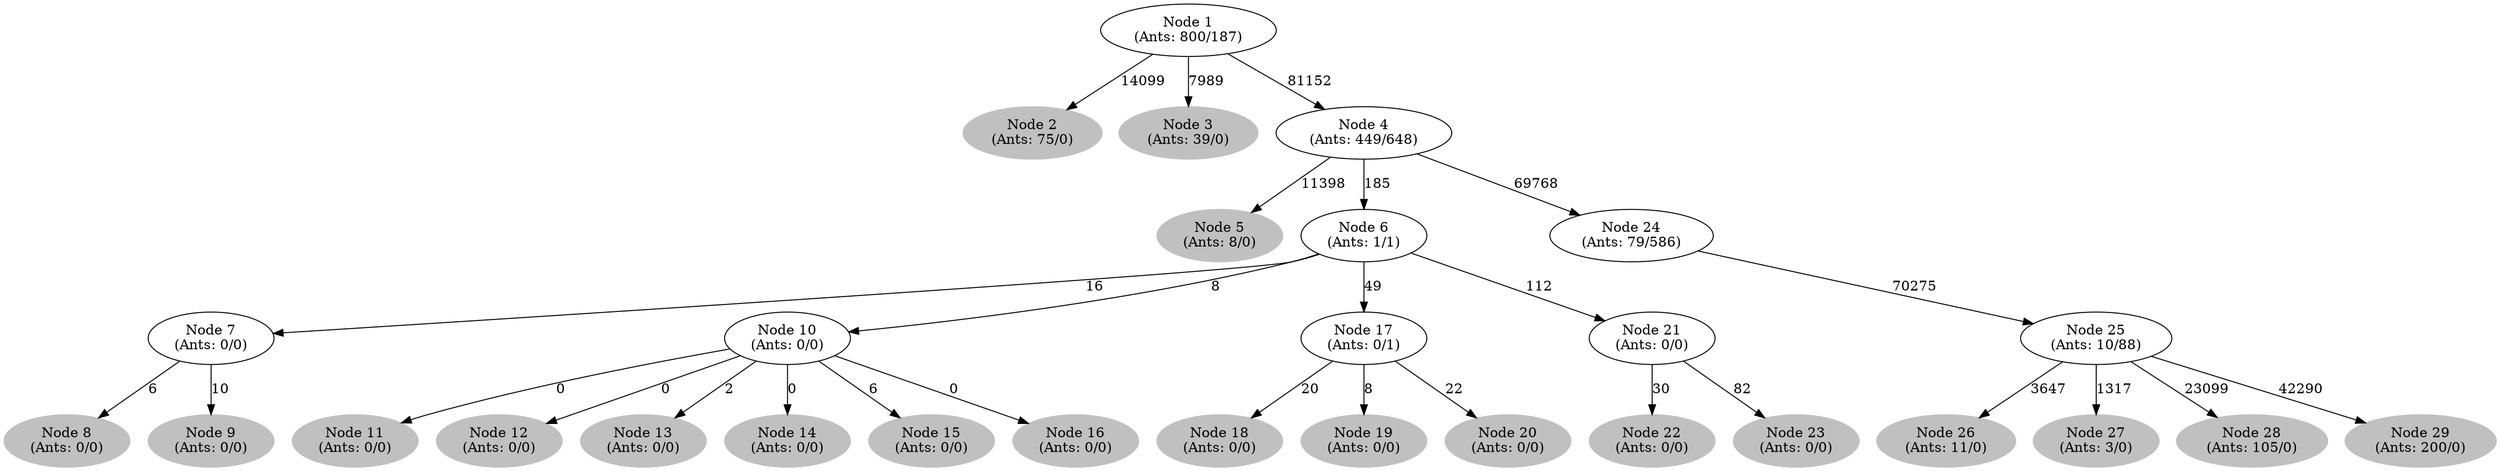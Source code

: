 digraph G {
	
	 "Node 2\n(Ants: 75/0)" [style=filled,color="gray"];
	"Node 1\n(Ants: 800/187)" -> "Node 2\n(Ants: 75/0)" [label=14099];
	 "Node 3\n(Ants: 39/0)" [style=filled,color="gray"];
	"Node 1\n(Ants: 800/187)" -> "Node 3\n(Ants: 39/0)" [label=7989];
	 "Node 1\n(Ants: 800/187)" -> "Node 4\n(Ants: 449/648)" [label=81152];
	 "Node 5\n(Ants: 8/0)" [style=filled,color="gray"];
	"Node 4\n(Ants: 449/648)" -> "Node 5\n(Ants: 8/0)" [label=11398];
	 "Node 4\n(Ants: 449/648)" -> "Node 6\n(Ants: 1/1)" [label=185];
	 "Node 6\n(Ants: 1/1)" -> "Node 7\n(Ants: 0/0)" [label=16];
	 "Node 8\n(Ants: 0/0)" [style=filled,color="gray"];
	"Node 7\n(Ants: 0/0)" -> "Node 8\n(Ants: 0/0)" [label=6];
	 "Node 9\n(Ants: 0/0)" [style=filled,color="gray"];
	"Node 7\n(Ants: 0/0)" -> "Node 9\n(Ants: 0/0)" [label=10];
	 "Node 6\n(Ants: 1/1)" -> "Node 10\n(Ants: 0/0)" [label=8];
	 "Node 11\n(Ants: 0/0)" [style=filled,color="gray"];
	"Node 10\n(Ants: 0/0)" -> "Node 11\n(Ants: 0/0)" [label=0];
	 "Node 12\n(Ants: 0/0)" [style=filled,color="gray"];
	"Node 10\n(Ants: 0/0)" -> "Node 12\n(Ants: 0/0)" [label=0];
	 "Node 13\n(Ants: 0/0)" [style=filled,color="gray"];
	"Node 10\n(Ants: 0/0)" -> "Node 13\n(Ants: 0/0)" [label=2];
	 "Node 14\n(Ants: 0/0)" [style=filled,color="gray"];
	"Node 10\n(Ants: 0/0)" -> "Node 14\n(Ants: 0/0)" [label=0];
	 "Node 15\n(Ants: 0/0)" [style=filled,color="gray"];
	"Node 10\n(Ants: 0/0)" -> "Node 15\n(Ants: 0/0)" [label=6];
	 "Node 16\n(Ants: 0/0)" [style=filled,color="gray"];
	"Node 10\n(Ants: 0/0)" -> "Node 16\n(Ants: 0/0)" [label=0];
	 "Node 6\n(Ants: 1/1)" -> "Node 17\n(Ants: 0/1)" [label=49];
	 "Node 18\n(Ants: 0/0)" [style=filled,color="gray"];
	"Node 17\n(Ants: 0/1)" -> "Node 18\n(Ants: 0/0)" [label=20];
	 "Node 19\n(Ants: 0/0)" [style=filled,color="gray"];
	"Node 17\n(Ants: 0/1)" -> "Node 19\n(Ants: 0/0)" [label=8];
	 "Node 20\n(Ants: 0/0)" [style=filled,color="gray"];
	"Node 17\n(Ants: 0/1)" -> "Node 20\n(Ants: 0/0)" [label=22];
	 "Node 6\n(Ants: 1/1)" -> "Node 21\n(Ants: 0/0)" [label=112];
	 "Node 22\n(Ants: 0/0)" [style=filled,color="gray"];
	"Node 21\n(Ants: 0/0)" -> "Node 22\n(Ants: 0/0)" [label=30];
	 "Node 23\n(Ants: 0/0)" [style=filled,color="gray"];
	"Node 21\n(Ants: 0/0)" -> "Node 23\n(Ants: 0/0)" [label=82];
	 "Node 4\n(Ants: 449/648)" -> "Node 24\n(Ants: 79/586)" [label=69768];
	 "Node 24\n(Ants: 79/586)" -> "Node 25\n(Ants: 10/88)" [label=70275];
	 "Node 26\n(Ants: 11/0)" [style=filled,color="gray"];
	"Node 25\n(Ants: 10/88)" -> "Node 26\n(Ants: 11/0)" [label=3647];
	 "Node 27\n(Ants: 3/0)" [style=filled,color="gray"];
	"Node 25\n(Ants: 10/88)" -> "Node 27\n(Ants: 3/0)" [label=1317];
	 "Node 28\n(Ants: 105/0)" [style=filled,color="gray"];
	"Node 25\n(Ants: 10/88)" -> "Node 28\n(Ants: 105/0)" [label=23099];
	 "Node 29\n(Ants: 200/0)" [style=filled,color="gray"];
	"Node 25\n(Ants: 10/88)" -> "Node 29\n(Ants: 200/0)" [label=42290];
	 
}
